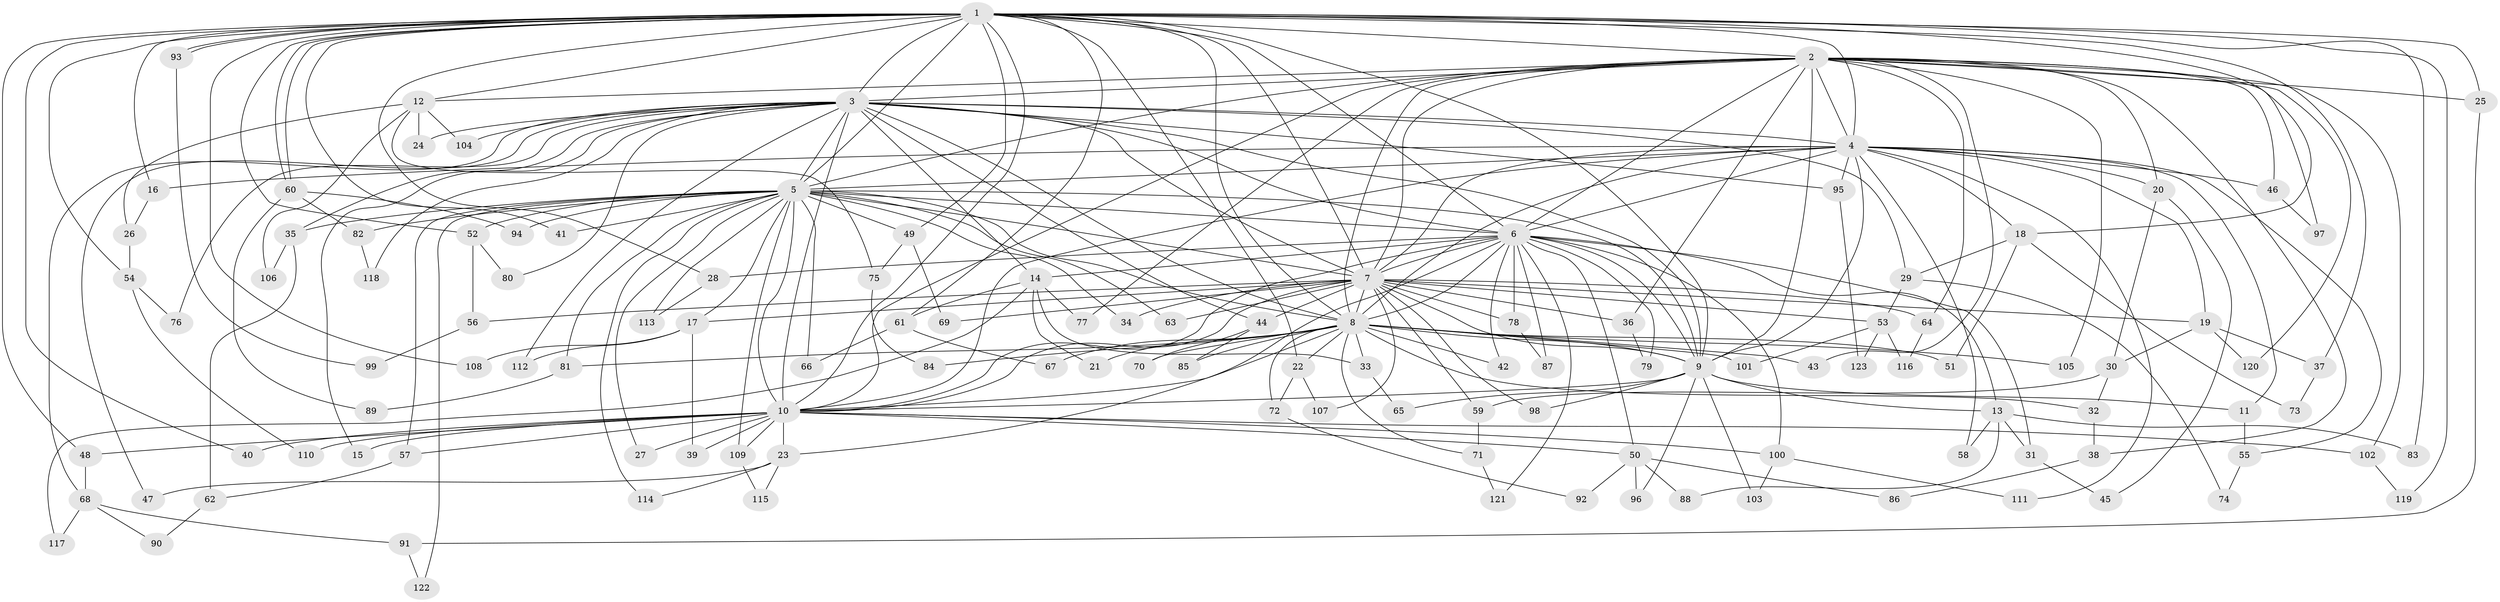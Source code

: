 // Generated by graph-tools (version 1.1) at 2025/25/03/09/25 03:25:37]
// undirected, 123 vertices, 271 edges
graph export_dot {
graph [start="1"]
  node [color=gray90,style=filled];
  1;
  2;
  3;
  4;
  5;
  6;
  7;
  8;
  9;
  10;
  11;
  12;
  13;
  14;
  15;
  16;
  17;
  18;
  19;
  20;
  21;
  22;
  23;
  24;
  25;
  26;
  27;
  28;
  29;
  30;
  31;
  32;
  33;
  34;
  35;
  36;
  37;
  38;
  39;
  40;
  41;
  42;
  43;
  44;
  45;
  46;
  47;
  48;
  49;
  50;
  51;
  52;
  53;
  54;
  55;
  56;
  57;
  58;
  59;
  60;
  61;
  62;
  63;
  64;
  65;
  66;
  67;
  68;
  69;
  70;
  71;
  72;
  73;
  74;
  75;
  76;
  77;
  78;
  79;
  80;
  81;
  82;
  83;
  84;
  85;
  86;
  87;
  88;
  89;
  90;
  91;
  92;
  93;
  94;
  95;
  96;
  97;
  98;
  99;
  100;
  101;
  102;
  103;
  104;
  105;
  106;
  107;
  108;
  109;
  110;
  111;
  112;
  113;
  114;
  115;
  116;
  117;
  118;
  119;
  120;
  121;
  122;
  123;
  1 -- 2;
  1 -- 3;
  1 -- 4;
  1 -- 5;
  1 -- 6;
  1 -- 7;
  1 -- 8;
  1 -- 9;
  1 -- 10;
  1 -- 12;
  1 -- 16;
  1 -- 18;
  1 -- 22;
  1 -- 25;
  1 -- 28;
  1 -- 37;
  1 -- 40;
  1 -- 41;
  1 -- 48;
  1 -- 49;
  1 -- 52;
  1 -- 54;
  1 -- 60;
  1 -- 60;
  1 -- 61;
  1 -- 83;
  1 -- 93;
  1 -- 93;
  1 -- 108;
  1 -- 119;
  2 -- 3;
  2 -- 4;
  2 -- 5;
  2 -- 6;
  2 -- 7;
  2 -- 8;
  2 -- 9;
  2 -- 10;
  2 -- 12;
  2 -- 20;
  2 -- 25;
  2 -- 36;
  2 -- 38;
  2 -- 43;
  2 -- 46;
  2 -- 64;
  2 -- 77;
  2 -- 97;
  2 -- 102;
  2 -- 105;
  2 -- 120;
  3 -- 4;
  3 -- 5;
  3 -- 6;
  3 -- 7;
  3 -- 8;
  3 -- 9;
  3 -- 10;
  3 -- 14;
  3 -- 15;
  3 -- 24;
  3 -- 29;
  3 -- 35;
  3 -- 44;
  3 -- 47;
  3 -- 68;
  3 -- 76;
  3 -- 80;
  3 -- 95;
  3 -- 104;
  3 -- 112;
  3 -- 118;
  4 -- 5;
  4 -- 6;
  4 -- 7;
  4 -- 8;
  4 -- 9;
  4 -- 10;
  4 -- 11;
  4 -- 16;
  4 -- 18;
  4 -- 19;
  4 -- 20;
  4 -- 46;
  4 -- 55;
  4 -- 58;
  4 -- 95;
  4 -- 111;
  5 -- 6;
  5 -- 7;
  5 -- 8;
  5 -- 9;
  5 -- 10;
  5 -- 17;
  5 -- 27;
  5 -- 34;
  5 -- 35;
  5 -- 41;
  5 -- 49;
  5 -- 52;
  5 -- 57;
  5 -- 63;
  5 -- 66;
  5 -- 81;
  5 -- 82;
  5 -- 94;
  5 -- 109;
  5 -- 113;
  5 -- 114;
  5 -- 122;
  6 -- 7;
  6 -- 8;
  6 -- 9;
  6 -- 10;
  6 -- 13;
  6 -- 14;
  6 -- 23;
  6 -- 28;
  6 -- 31;
  6 -- 42;
  6 -- 50;
  6 -- 78;
  6 -- 79;
  6 -- 87;
  6 -- 100;
  6 -- 121;
  7 -- 8;
  7 -- 9;
  7 -- 10;
  7 -- 17;
  7 -- 19;
  7 -- 34;
  7 -- 36;
  7 -- 44;
  7 -- 53;
  7 -- 56;
  7 -- 59;
  7 -- 63;
  7 -- 64;
  7 -- 69;
  7 -- 78;
  7 -- 98;
  7 -- 107;
  8 -- 9;
  8 -- 10;
  8 -- 21;
  8 -- 22;
  8 -- 32;
  8 -- 33;
  8 -- 42;
  8 -- 43;
  8 -- 51;
  8 -- 67;
  8 -- 70;
  8 -- 71;
  8 -- 72;
  8 -- 81;
  8 -- 84;
  8 -- 85;
  8 -- 101;
  8 -- 105;
  9 -- 10;
  9 -- 11;
  9 -- 13;
  9 -- 65;
  9 -- 96;
  9 -- 98;
  9 -- 103;
  10 -- 15;
  10 -- 23;
  10 -- 27;
  10 -- 39;
  10 -- 40;
  10 -- 48;
  10 -- 50;
  10 -- 57;
  10 -- 100;
  10 -- 102;
  10 -- 109;
  10 -- 110;
  11 -- 55;
  12 -- 24;
  12 -- 26;
  12 -- 75;
  12 -- 104;
  12 -- 106;
  13 -- 31;
  13 -- 58;
  13 -- 83;
  13 -- 88;
  14 -- 21;
  14 -- 33;
  14 -- 61;
  14 -- 77;
  14 -- 117;
  16 -- 26;
  17 -- 39;
  17 -- 108;
  17 -- 112;
  18 -- 29;
  18 -- 51;
  18 -- 73;
  19 -- 30;
  19 -- 37;
  19 -- 120;
  20 -- 30;
  20 -- 45;
  22 -- 72;
  22 -- 107;
  23 -- 47;
  23 -- 114;
  23 -- 115;
  25 -- 91;
  26 -- 54;
  28 -- 113;
  29 -- 53;
  29 -- 74;
  30 -- 32;
  30 -- 59;
  31 -- 45;
  32 -- 38;
  33 -- 65;
  35 -- 62;
  35 -- 106;
  36 -- 79;
  37 -- 73;
  38 -- 86;
  44 -- 70;
  44 -- 85;
  46 -- 97;
  48 -- 68;
  49 -- 69;
  49 -- 75;
  50 -- 86;
  50 -- 88;
  50 -- 92;
  50 -- 96;
  52 -- 56;
  52 -- 80;
  53 -- 101;
  53 -- 116;
  53 -- 123;
  54 -- 76;
  54 -- 110;
  55 -- 74;
  56 -- 99;
  57 -- 62;
  59 -- 71;
  60 -- 82;
  60 -- 89;
  60 -- 94;
  61 -- 66;
  61 -- 67;
  62 -- 90;
  64 -- 116;
  68 -- 90;
  68 -- 91;
  68 -- 117;
  71 -- 121;
  72 -- 92;
  75 -- 84;
  78 -- 87;
  81 -- 89;
  82 -- 118;
  91 -- 122;
  93 -- 99;
  95 -- 123;
  100 -- 103;
  100 -- 111;
  102 -- 119;
  109 -- 115;
}
